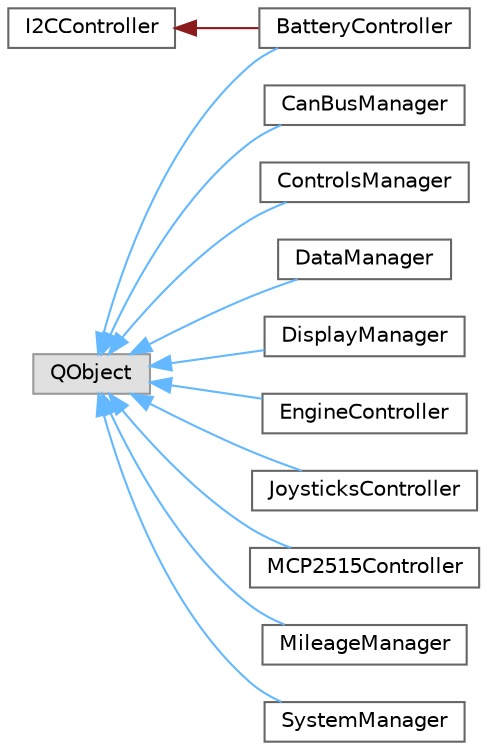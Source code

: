 digraph "Graphical Class Hierarchy"
{
 // LATEX_PDF_SIZE
  bgcolor="transparent";
  edge [fontname=Helvetica,fontsize=10,labelfontname=Helvetica,labelfontsize=10];
  node [fontname=Helvetica,fontsize=10,shape=box,height=0.2,width=0.4];
  rankdir="LR";
  Node0 [id="Node000000",label="I2CController",height=0.2,width=0.4,color="grey40", fillcolor="white", style="filled",URL="$classI2CController.html",tooltip=" "];
  Node0 -> Node1 [id="edge1_Node000000_Node000001",dir="back",color="firebrick4",style="solid",tooltip=" "];
  Node1 [id="Node000001",label="BatteryController",height=0.2,width=0.4,color="grey40", fillcolor="white", style="filled",URL="$classBatteryController.html",tooltip=" "];
  Node2 [id="Node000002",label="QObject",height=0.2,width=0.4,color="grey60", fillcolor="#E0E0E0", style="filled",tooltip=" "];
  Node2 -> Node1 [id="edge2_Node000002_Node000001",dir="back",color="steelblue1",style="solid",tooltip=" "];
  Node2 -> Node3 [id="edge3_Node000002_Node000003",dir="back",color="steelblue1",style="solid",tooltip=" "];
  Node3 [id="Node000003",label="CanBusManager",height=0.2,width=0.4,color="grey40", fillcolor="white", style="filled",URL="$classCanBusManager.html",tooltip=" "];
  Node2 -> Node4 [id="edge4_Node000002_Node000004",dir="back",color="steelblue1",style="solid",tooltip=" "];
  Node4 [id="Node000004",label="ControlsManager",height=0.2,width=0.4,color="grey40", fillcolor="white", style="filled",URL="$classControlsManager.html",tooltip=" "];
  Node2 -> Node5 [id="edge5_Node000002_Node000005",dir="back",color="steelblue1",style="solid",tooltip=" "];
  Node5 [id="Node000005",label="DataManager",height=0.2,width=0.4,color="grey40", fillcolor="white", style="filled",URL="$classDataManager.html",tooltip=" "];
  Node2 -> Node6 [id="edge6_Node000002_Node000006",dir="back",color="steelblue1",style="solid",tooltip=" "];
  Node6 [id="Node000006",label="DisplayManager",height=0.2,width=0.4,color="grey40", fillcolor="white", style="filled",URL="$classDisplayManager.html",tooltip=" "];
  Node2 -> Node7 [id="edge7_Node000002_Node000007",dir="back",color="steelblue1",style="solid",tooltip=" "];
  Node7 [id="Node000007",label="EngineController",height=0.2,width=0.4,color="grey40", fillcolor="white", style="filled",URL="$classEngineController.html",tooltip=" "];
  Node2 -> Node8 [id="edge8_Node000002_Node000008",dir="back",color="steelblue1",style="solid",tooltip=" "];
  Node8 [id="Node000008",label="JoysticksController",height=0.2,width=0.4,color="grey40", fillcolor="white", style="filled",URL="$classJoysticksController.html",tooltip=" "];
  Node2 -> Node9 [id="edge9_Node000002_Node000009",dir="back",color="steelblue1",style="solid",tooltip=" "];
  Node9 [id="Node000009",label="MCP2515Controller",height=0.2,width=0.4,color="grey40", fillcolor="white", style="filled",URL="$classMCP2515Controller.html",tooltip=" "];
  Node2 -> Node10 [id="edge10_Node000002_Node000010",dir="back",color="steelblue1",style="solid",tooltip=" "];
  Node10 [id="Node000010",label="MileageManager",height=0.2,width=0.4,color="grey40", fillcolor="white", style="filled",URL="$classMileageManager.html",tooltip=" "];
  Node2 -> Node11 [id="edge11_Node000002_Node000011",dir="back",color="steelblue1",style="solid",tooltip=" "];
  Node11 [id="Node000011",label="SystemManager",height=0.2,width=0.4,color="grey40", fillcolor="white", style="filled",URL="$classSystemManager.html",tooltip=" "];
}
